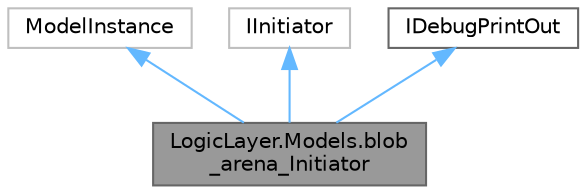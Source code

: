 digraph "LogicLayer.Models.blob_arena_Initiator"
{
 // LATEX_PDF_SIZE
  bgcolor="transparent";
  edge [fontname=Helvetica,fontsize=10,labelfontname=Helvetica,labelfontsize=10];
  node [fontname=Helvetica,fontsize=10,shape=box,height=0.2,width=0.4];
  Node1 [id="Node000001",label="LogicLayer.Models.blob\l_arena_Initiator",height=0.2,width=0.4,color="gray40", fillcolor="grey60", style="filled", fontcolor="black",tooltip="Dojo model, This is the user dojo_initiator that actually starts the game so this is necessary."];
  Node2 -> Node1 [id="edge1_Node000001_Node000002",dir="back",color="steelblue1",style="solid",tooltip=" "];
  Node2 [id="Node000002",label="ModelInstance",height=0.2,width=0.4,color="grey75", fillcolor="white", style="filled",tooltip=" "];
  Node3 -> Node1 [id="edge2_Node000001_Node000003",dir="back",color="steelblue1",style="solid",tooltip=" "];
  Node3 [id="Node000003",label="IInitiator",height=0.2,width=0.4,color="grey75", fillcolor="white", style="filled",URL="$interface_logic_layer_1_1_models_1_1_i_initiator.html",tooltip=" "];
  Node4 -> Node1 [id="edge3_Node000001_Node000004",dir="back",color="steelblue1",style="solid",tooltip=" "];
  Node4 [id="Node000004",label="IDebugPrintOut",height=0.2,width=0.4,color="gray40", fillcolor="white", style="filled",URL="$interface_i_debug_print_out.html",tooltip="interface for mass debugging of a class"];
}
